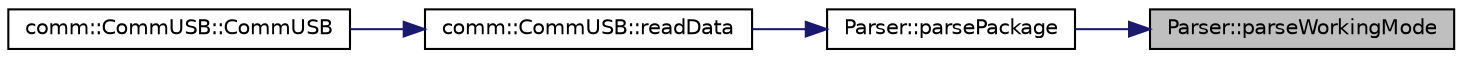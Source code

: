 digraph "Parser::parseWorkingMode"
{
 // LATEX_PDF_SIZE
  edge [fontname="Helvetica",fontsize="10",labelfontname="Helvetica",labelfontsize="10"];
  node [fontname="Helvetica",fontsize="10",shape=record];
  rankdir="RL";
  Node1 [label="Parser::parseWorkingMode",height=0.2,width=0.4,color="black", fillcolor="grey75", style="filled", fontcolor="black",tooltip=" "];
  Node1 -> Node2 [dir="back",color="midnightblue",fontsize="10",style="solid",fontname="Helvetica"];
  Node2 [label="Parser::parsePackage",height=0.2,width=0.4,color="black", fillcolor="white", style="filled",URL="$class_parser.html#abb022bc12ff85330ac74193703f69102",tooltip="Parses received messages from Line Scale to usable data for GUI."];
  Node2 -> Node3 [dir="back",color="midnightblue",fontsize="10",style="solid",fontname="Helvetica"];
  Node3 [label="comm::CommUSB::readData",height=0.2,width=0.4,color="black", fillcolor="white", style="filled",URL="$classcomm_1_1_comm_u_s_b.html#ad37cdf76196c13ec5e8225853b3f6d05",tooltip="Method to read the received data."];
  Node3 -> Node4 [dir="back",color="midnightblue",fontsize="10",style="solid",fontname="Helvetica"];
  Node4 [label="comm::CommUSB::CommUSB",height=0.2,width=0.4,color="black", fillcolor="white", style="filled",URL="$classcomm_1_1_comm_u_s_b.html#a29440857f23e85afb8b8c0803c5ba7c5",tooltip="Construct a new Comm USB object."];
}
